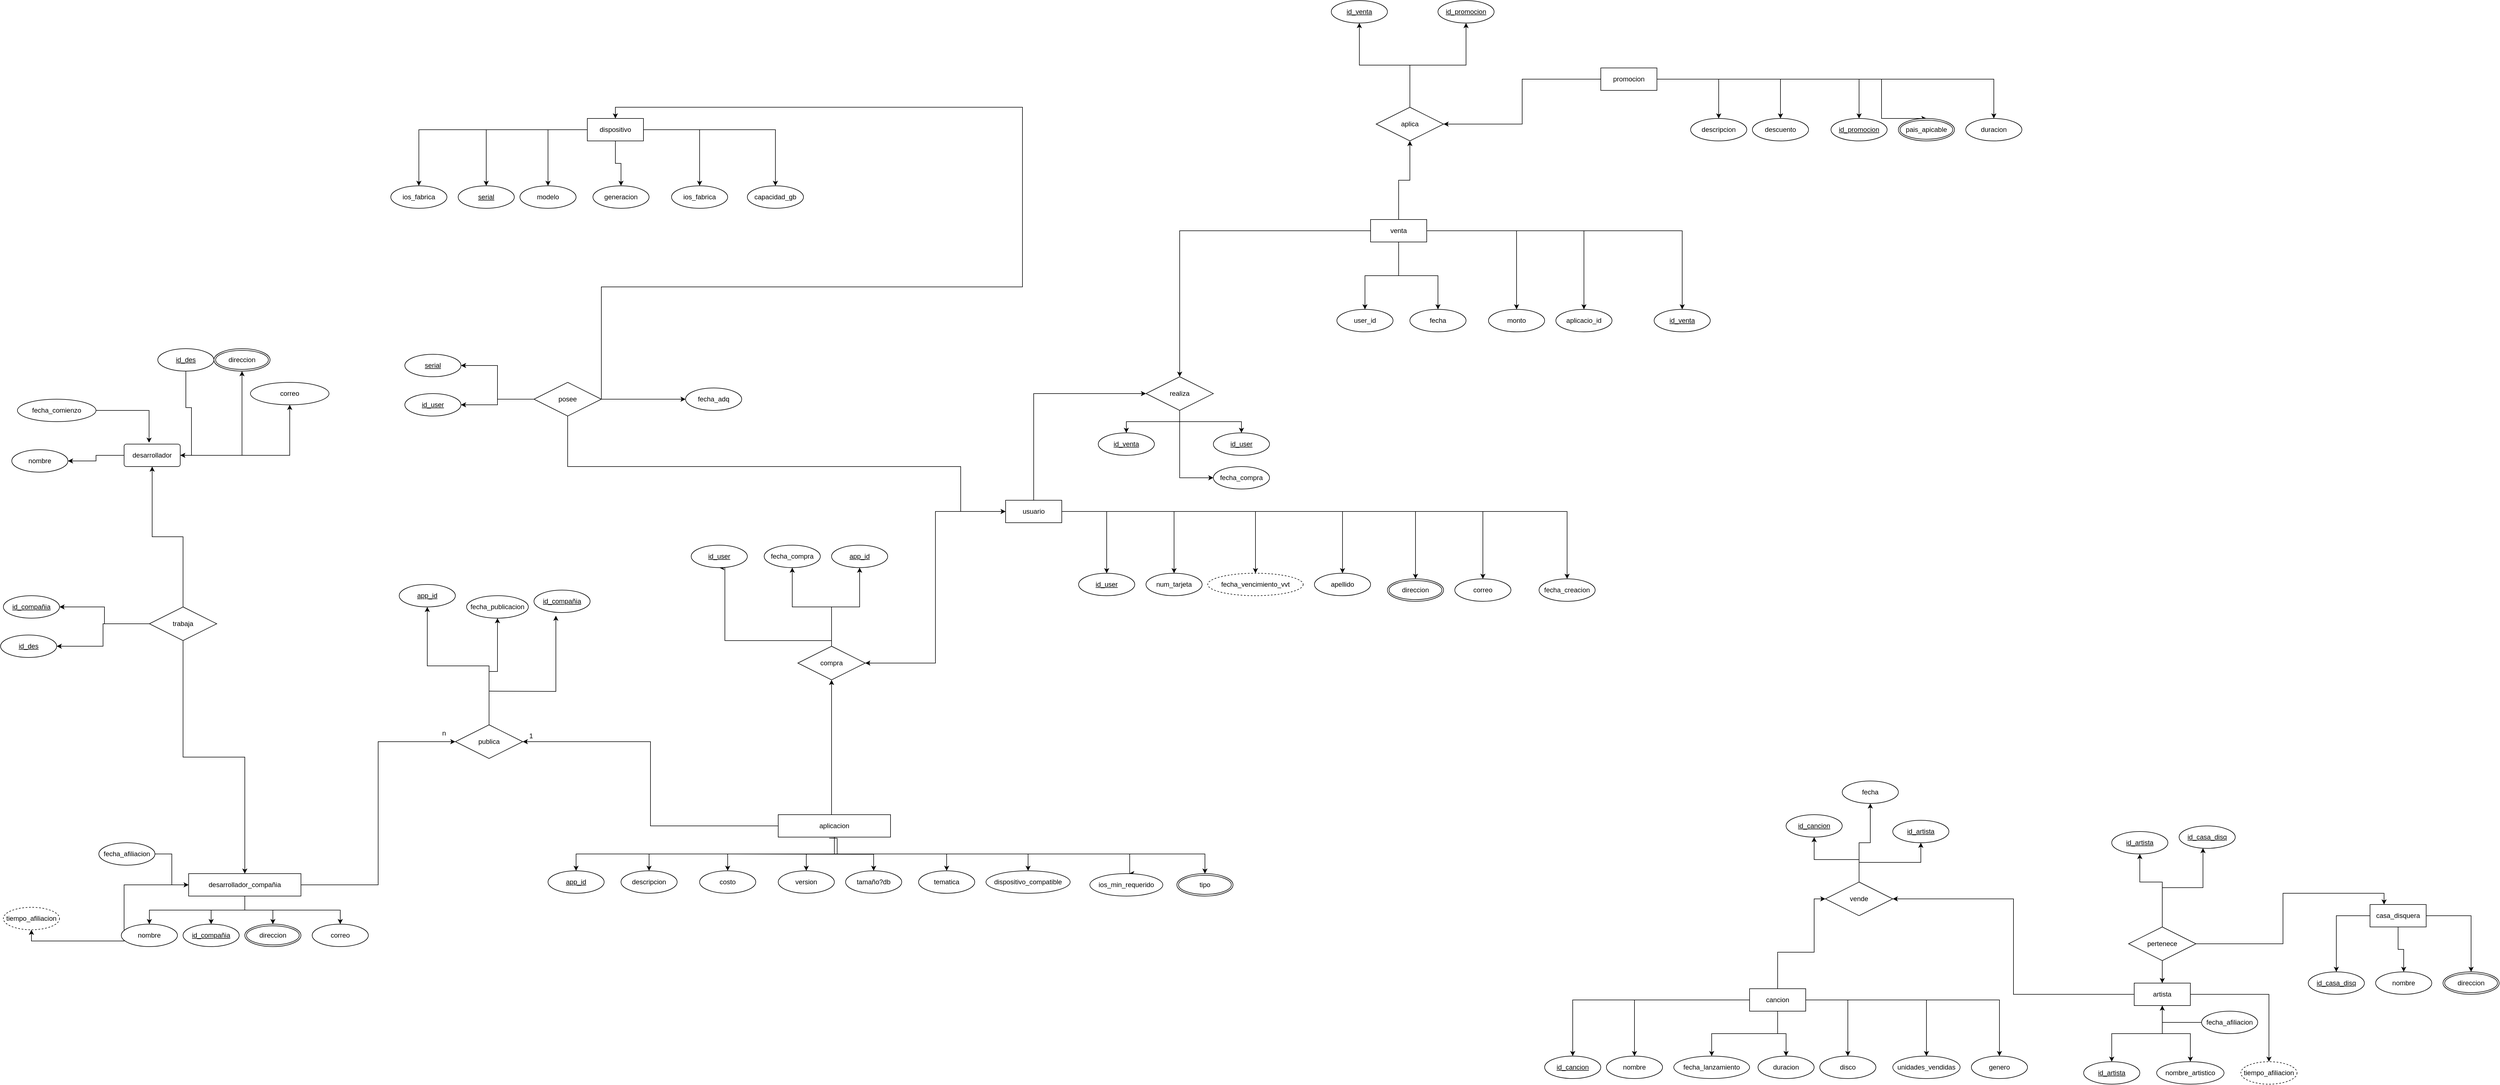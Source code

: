 <mxfile version="22.0.4" type="github">
  <diagram id="R2lEEEUBdFMjLlhIrx00" name="Page-1">
    <mxGraphModel dx="5797" dy="3357" grid="1" gridSize="10" guides="1" tooltips="1" connect="1" arrows="1" fold="1" page="1" pageScale="1" pageWidth="850" pageHeight="1100" math="0" shadow="0" extFonts="Permanent Marker^https://fonts.googleapis.com/css?family=Permanent+Marker">
      <root>
        <mxCell id="0" />
        <mxCell id="1" parent="0" />
        <mxCell id="SSo1Bui5Lx6O3HchYfqY-8" style="edgeStyle=orthogonalEdgeStyle;rounded=0;orthogonalLoop=1;jettySize=auto;html=1;exitX=0.5;exitY=1;exitDx=0;exitDy=0;labelBackgroundColor=none;fontColor=default;" parent="1" source="SSo1Bui5Lx6O3HchYfqY-2" target="SSo1Bui5Lx6O3HchYfqY-3" edge="1">
          <mxGeometry relative="1" as="geometry" />
        </mxCell>
        <mxCell id="SSo1Bui5Lx6O3HchYfqY-15" style="edgeStyle=orthogonalEdgeStyle;rounded=0;orthogonalLoop=1;jettySize=auto;html=1;exitX=0.5;exitY=1;exitDx=0;exitDy=0;entryX=0.5;entryY=0;entryDx=0;entryDy=0;labelBackgroundColor=none;fontColor=default;" parent="1" source="SSo1Bui5Lx6O3HchYfqY-2" target="SSo1Bui5Lx6O3HchYfqY-14" edge="1">
          <mxGeometry relative="1" as="geometry" />
        </mxCell>
        <mxCell id="SSo1Bui5Lx6O3HchYfqY-17" style="edgeStyle=orthogonalEdgeStyle;rounded=0;orthogonalLoop=1;jettySize=auto;html=1;exitX=0.5;exitY=1;exitDx=0;exitDy=0;entryX=0.5;entryY=0;entryDx=0;entryDy=0;labelBackgroundColor=none;fontColor=default;" parent="1" source="SSo1Bui5Lx6O3HchYfqY-2" target="SSo1Bui5Lx6O3HchYfqY-11" edge="1">
          <mxGeometry relative="1" as="geometry" />
        </mxCell>
        <mxCell id="SSo1Bui5Lx6O3HchYfqY-18" style="edgeStyle=orthogonalEdgeStyle;rounded=0;orthogonalLoop=1;jettySize=auto;html=1;exitX=0.5;exitY=1;exitDx=0;exitDy=0;entryX=0.5;entryY=0;entryDx=0;entryDy=0;labelBackgroundColor=none;fontColor=default;" parent="1" source="SSo1Bui5Lx6O3HchYfqY-2" target="SSo1Bui5Lx6O3HchYfqY-16" edge="1">
          <mxGeometry relative="1" as="geometry" />
        </mxCell>
        <mxCell id="SSo1Bui5Lx6O3HchYfqY-138" style="edgeStyle=orthogonalEdgeStyle;rounded=0;orthogonalLoop=1;jettySize=auto;html=1;entryX=0.5;entryY=1;entryDx=0;entryDy=0;labelBackgroundColor=none;fontColor=default;" parent="1" source="SSo1Bui5Lx6O3HchYfqY-2" target="SSo1Bui5Lx6O3HchYfqY-134" edge="1">
          <mxGeometry relative="1" as="geometry" />
        </mxCell>
        <mxCell id="jsPNZrVTcMgxIfO3t_Fd-47" style="edgeStyle=orthogonalEdgeStyle;rounded=0;orthogonalLoop=1;jettySize=auto;html=1;entryX=0;entryY=0.5;entryDx=0;entryDy=0;" edge="1" parent="1" source="SSo1Bui5Lx6O3HchYfqY-2" target="SSo1Bui5Lx6O3HchYfqY-145">
          <mxGeometry relative="1" as="geometry" />
        </mxCell>
        <mxCell id="SSo1Bui5Lx6O3HchYfqY-2" value="desarrollador_compañia" style="whiteSpace=wrap;html=1;align=center;labelBackgroundColor=none;" parent="1" vertex="1">
          <mxGeometry x="-1335" y="725" width="200" height="40" as="geometry" />
        </mxCell>
        <mxCell id="SSo1Bui5Lx6O3HchYfqY-3" value="nombre " style="ellipse;whiteSpace=wrap;html=1;align=center;labelBackgroundColor=none;" parent="1" vertex="1">
          <mxGeometry x="-1455" y="815" width="100" height="40" as="geometry" />
        </mxCell>
        <mxCell id="SSo1Bui5Lx6O3HchYfqY-11" value="id_compañia" style="ellipse;whiteSpace=wrap;html=1;align=center;fontStyle=4;labelBackgroundColor=none;" parent="1" vertex="1">
          <mxGeometry x="-1345" y="815" width="100" height="40" as="geometry" />
        </mxCell>
        <mxCell id="SSo1Bui5Lx6O3HchYfqY-14" value="direccion" style="ellipse;shape=doubleEllipse;margin=3;whiteSpace=wrap;html=1;align=center;labelBackgroundColor=none;" parent="1" vertex="1">
          <mxGeometry x="-1235" y="815" width="100" height="40" as="geometry" />
        </mxCell>
        <mxCell id="SSo1Bui5Lx6O3HchYfqY-16" value="correo" style="ellipse;whiteSpace=wrap;html=1;align=center;labelBackgroundColor=none;" parent="1" vertex="1">
          <mxGeometry x="-1115" y="815" width="100" height="40" as="geometry" />
        </mxCell>
        <mxCell id="SSo1Bui5Lx6O3HchYfqY-23" style="edgeStyle=orthogonalEdgeStyle;rounded=0;orthogonalLoop=1;jettySize=auto;html=1;exitX=0.5;exitY=1;exitDx=0;exitDy=0;entryX=0.5;entryY=0;entryDx=0;entryDy=0;labelBackgroundColor=none;fontColor=default;" parent="1" source="SSo1Bui5Lx6O3HchYfqY-19" target="SSo1Bui5Lx6O3HchYfqY-22" edge="1">
          <mxGeometry relative="1" as="geometry" />
        </mxCell>
        <mxCell id="SSo1Bui5Lx6O3HchYfqY-26" style="edgeStyle=orthogonalEdgeStyle;rounded=0;orthogonalLoop=1;jettySize=auto;html=1;exitX=0.5;exitY=1;exitDx=0;exitDy=0;entryX=0.5;entryY=0;entryDx=0;entryDy=0;labelBackgroundColor=none;fontColor=default;" parent="1" source="SSo1Bui5Lx6O3HchYfqY-19" target="SSo1Bui5Lx6O3HchYfqY-24" edge="1">
          <mxGeometry relative="1" as="geometry" />
        </mxCell>
        <mxCell id="SSo1Bui5Lx6O3HchYfqY-28" style="edgeStyle=orthogonalEdgeStyle;rounded=0;orthogonalLoop=1;jettySize=auto;html=1;exitX=0.5;exitY=1;exitDx=0;exitDy=0;entryX=0.5;entryY=0;entryDx=0;entryDy=0;labelBackgroundColor=none;fontColor=default;" parent="1" source="SSo1Bui5Lx6O3HchYfqY-19" target="SSo1Bui5Lx6O3HchYfqY-20" edge="1">
          <mxGeometry relative="1" as="geometry" />
        </mxCell>
        <mxCell id="SSo1Bui5Lx6O3HchYfqY-29" style="edgeStyle=orthogonalEdgeStyle;rounded=0;orthogonalLoop=1;jettySize=auto;html=1;exitX=0.5;exitY=1;exitDx=0;exitDy=0;entryX=0.5;entryY=0;entryDx=0;entryDy=0;labelBackgroundColor=none;fontColor=default;" parent="1" source="SSo1Bui5Lx6O3HchYfqY-19" target="SSo1Bui5Lx6O3HchYfqY-27" edge="1">
          <mxGeometry relative="1" as="geometry" />
        </mxCell>
        <mxCell id="SSo1Bui5Lx6O3HchYfqY-31" style="edgeStyle=orthogonalEdgeStyle;rounded=0;orthogonalLoop=1;jettySize=auto;html=1;entryX=0.5;entryY=0;entryDx=0;entryDy=0;labelBackgroundColor=none;fontColor=default;" parent="1" target="SSo1Bui5Lx6O3HchYfqY-30" edge="1">
          <mxGeometry relative="1" as="geometry">
            <mxPoint x="-375" y="690" as="sourcePoint" />
          </mxGeometry>
        </mxCell>
        <mxCell id="SSo1Bui5Lx6O3HchYfqY-33" style="edgeStyle=orthogonalEdgeStyle;rounded=0;orthogonalLoop=1;jettySize=auto;html=1;exitX=0.5;exitY=1;exitDx=0;exitDy=0;entryX=0.5;entryY=0;entryDx=0;entryDy=0;labelBackgroundColor=none;fontColor=default;" parent="1" source="SSo1Bui5Lx6O3HchYfqY-19" target="SSo1Bui5Lx6O3HchYfqY-32" edge="1">
          <mxGeometry relative="1" as="geometry" />
        </mxCell>
        <mxCell id="jsPNZrVTcMgxIfO3t_Fd-42" style="edgeStyle=orthogonalEdgeStyle;rounded=0;orthogonalLoop=1;jettySize=auto;html=1;entryX=0.5;entryY=1;entryDx=0;entryDy=0;" edge="1" parent="1" source="SSo1Bui5Lx6O3HchYfqY-19" target="SSo1Bui5Lx6O3HchYfqY-162">
          <mxGeometry relative="1" as="geometry">
            <Array as="points">
              <mxPoint x="-190" y="540" />
              <mxPoint x="-190" y="540" />
            </Array>
          </mxGeometry>
        </mxCell>
        <mxCell id="jsPNZrVTcMgxIfO3t_Fd-46" style="edgeStyle=orthogonalEdgeStyle;rounded=0;orthogonalLoop=1;jettySize=auto;html=1;entryX=1;entryY=0.5;entryDx=0;entryDy=0;" edge="1" parent="1" source="SSo1Bui5Lx6O3HchYfqY-19" target="SSo1Bui5Lx6O3HchYfqY-145">
          <mxGeometry relative="1" as="geometry" />
        </mxCell>
        <mxCell id="jsPNZrVTcMgxIfO3t_Fd-50" style="edgeStyle=orthogonalEdgeStyle;rounded=0;orthogonalLoop=1;jettySize=auto;html=1;" edge="1" parent="1" source="SSo1Bui5Lx6O3HchYfqY-19" target="SSo1Bui5Lx6O3HchYfqY-34">
          <mxGeometry relative="1" as="geometry">
            <Array as="points">
              <mxPoint x="-185" y="690" />
              <mxPoint x="160" y="690" />
            </Array>
          </mxGeometry>
        </mxCell>
        <mxCell id="jsPNZrVTcMgxIfO3t_Fd-51" style="edgeStyle=orthogonalEdgeStyle;rounded=0;orthogonalLoop=1;jettySize=auto;html=1;exitX=0.454;exitY=1.05;exitDx=0;exitDy=0;exitPerimeter=0;" edge="1" parent="1" source="SSo1Bui5Lx6O3HchYfqY-19">
          <mxGeometry relative="1" as="geometry">
            <mxPoint x="-180" y="680" as="sourcePoint" />
            <mxPoint x="340" y="725" as="targetPoint" />
            <Array as="points">
              <mxPoint x="-180" y="662" />
              <mxPoint x="-180" y="690" />
              <mxPoint x="341" y="690" />
              <mxPoint x="341" y="725" />
            </Array>
          </mxGeometry>
        </mxCell>
        <mxCell id="jsPNZrVTcMgxIfO3t_Fd-52" style="edgeStyle=orthogonalEdgeStyle;rounded=0;orthogonalLoop=1;jettySize=auto;html=1;entryX=0.5;entryY=0;entryDx=0;entryDy=0;" edge="1" parent="1" source="SSo1Bui5Lx6O3HchYfqY-19" target="jsPNZrVTcMgxIfO3t_Fd-39">
          <mxGeometry relative="1" as="geometry">
            <Array as="points">
              <mxPoint x="-185" y="690" />
              <mxPoint x="475" y="690" />
            </Array>
          </mxGeometry>
        </mxCell>
        <mxCell id="SSo1Bui5Lx6O3HchYfqY-19" value="aplicacion" style="whiteSpace=wrap;html=1;align=center;labelBackgroundColor=none;" parent="1" vertex="1">
          <mxGeometry x="-285" y="620" width="200" height="40" as="geometry" />
        </mxCell>
        <mxCell id="SSo1Bui5Lx6O3HchYfqY-20" value="app_id" style="ellipse;whiteSpace=wrap;html=1;align=center;fontStyle=4;labelBackgroundColor=none;" parent="1" vertex="1">
          <mxGeometry x="-695" y="720" width="100" height="40" as="geometry" />
        </mxCell>
        <mxCell id="SSo1Bui5Lx6O3HchYfqY-22" value="descripcion&lt;br&gt;" style="ellipse;whiteSpace=wrap;html=1;align=center;labelBackgroundColor=none;" parent="1" vertex="1">
          <mxGeometry x="-565" y="720" width="100" height="40" as="geometry" />
        </mxCell>
        <mxCell id="SSo1Bui5Lx6O3HchYfqY-24" value="costo" style="ellipse;whiteSpace=wrap;html=1;align=center;labelBackgroundColor=none;" parent="1" vertex="1">
          <mxGeometry x="-425" y="720" width="100" height="40" as="geometry" />
        </mxCell>
        <mxCell id="SSo1Bui5Lx6O3HchYfqY-27" value="version&lt;br&gt;" style="ellipse;whiteSpace=wrap;html=1;align=center;labelBackgroundColor=none;" parent="1" vertex="1">
          <mxGeometry x="-285" y="720" width="100" height="40" as="geometry" />
        </mxCell>
        <mxCell id="SSo1Bui5Lx6O3HchYfqY-30" value="tamaño?db" style="ellipse;whiteSpace=wrap;html=1;align=center;labelBackgroundColor=none;" parent="1" vertex="1">
          <mxGeometry x="-165" y="720" width="100" height="40" as="geometry" />
        </mxCell>
        <mxCell id="SSo1Bui5Lx6O3HchYfqY-32" value="tematica" style="ellipse;whiteSpace=wrap;html=1;align=center;labelBackgroundColor=none;" parent="1" vertex="1">
          <mxGeometry x="-35" y="720" width="100" height="40" as="geometry" />
        </mxCell>
        <mxCell id="SSo1Bui5Lx6O3HchYfqY-34" value="dispositivo_compatible" style="ellipse;whiteSpace=wrap;html=1;align=center;labelBackgroundColor=none;" parent="1" vertex="1">
          <mxGeometry x="85" y="720" width="150" height="40" as="geometry" />
        </mxCell>
        <mxCell id="SSo1Bui5Lx6O3HchYfqY-39" style="edgeStyle=orthogonalEdgeStyle;rounded=0;orthogonalLoop=1;jettySize=auto;html=1;entryX=0.5;entryY=0;entryDx=0;entryDy=0;labelBackgroundColor=none;fontColor=default;" parent="1" source="SSo1Bui5Lx6O3HchYfqY-37" target="SSo1Bui5Lx6O3HchYfqY-38" edge="1">
          <mxGeometry relative="1" as="geometry" />
        </mxCell>
        <mxCell id="SSo1Bui5Lx6O3HchYfqY-43" style="edgeStyle=orthogonalEdgeStyle;rounded=0;orthogonalLoop=1;jettySize=auto;html=1;entryX=0.5;entryY=0;entryDx=0;entryDy=0;labelBackgroundColor=none;fontColor=default;" parent="1" source="SSo1Bui5Lx6O3HchYfqY-37" target="SSo1Bui5Lx6O3HchYfqY-42" edge="1">
          <mxGeometry relative="1" as="geometry" />
        </mxCell>
        <mxCell id="SSo1Bui5Lx6O3HchYfqY-46" style="edgeStyle=orthogonalEdgeStyle;rounded=0;orthogonalLoop=1;jettySize=auto;html=1;labelBackgroundColor=none;fontColor=default;" parent="1" source="SSo1Bui5Lx6O3HchYfqY-37" target="SSo1Bui5Lx6O3HchYfqY-45" edge="1">
          <mxGeometry relative="1" as="geometry" />
        </mxCell>
        <mxCell id="SSo1Bui5Lx6O3HchYfqY-48" style="edgeStyle=orthogonalEdgeStyle;rounded=0;orthogonalLoop=1;jettySize=auto;html=1;entryX=0.5;entryY=0;entryDx=0;entryDy=0;labelBackgroundColor=none;fontColor=default;" parent="1" source="SSo1Bui5Lx6O3HchYfqY-37" target="SSo1Bui5Lx6O3HchYfqY-47" edge="1">
          <mxGeometry relative="1" as="geometry" />
        </mxCell>
        <mxCell id="SSo1Bui5Lx6O3HchYfqY-51" style="edgeStyle=orthogonalEdgeStyle;rounded=0;orthogonalLoop=1;jettySize=auto;html=1;labelBackgroundColor=none;fontColor=default;" parent="1" source="SSo1Bui5Lx6O3HchYfqY-37" target="SSo1Bui5Lx6O3HchYfqY-50" edge="1">
          <mxGeometry relative="1" as="geometry" />
        </mxCell>
        <mxCell id="SSo1Bui5Lx6O3HchYfqY-57" style="edgeStyle=orthogonalEdgeStyle;rounded=0;orthogonalLoop=1;jettySize=auto;html=1;labelBackgroundColor=none;fontColor=default;" parent="1" source="SSo1Bui5Lx6O3HchYfqY-37" target="SSo1Bui5Lx6O3HchYfqY-54" edge="1">
          <mxGeometry relative="1" as="geometry" />
        </mxCell>
        <mxCell id="jsPNZrVTcMgxIfO3t_Fd-41" style="edgeStyle=orthogonalEdgeStyle;rounded=0;orthogonalLoop=1;jettySize=auto;html=1;entryX=1;entryY=0.5;entryDx=0;entryDy=0;" edge="1" parent="1" source="SSo1Bui5Lx6O3HchYfqY-37" target="SSo1Bui5Lx6O3HchYfqY-162">
          <mxGeometry relative="1" as="geometry" />
        </mxCell>
        <mxCell id="jsPNZrVTcMgxIfO3t_Fd-54" style="edgeStyle=orthogonalEdgeStyle;rounded=0;orthogonalLoop=1;jettySize=auto;html=1;entryX=0.5;entryY=0;entryDx=0;entryDy=0;" edge="1" parent="1" source="SSo1Bui5Lx6O3HchYfqY-37" target="SSo1Bui5Lx6O3HchYfqY-52">
          <mxGeometry relative="1" as="geometry" />
        </mxCell>
        <mxCell id="jsPNZrVTcMgxIfO3t_Fd-55" style="edgeStyle=orthogonalEdgeStyle;rounded=0;orthogonalLoop=1;jettySize=auto;html=1;entryX=0;entryY=0.5;entryDx=0;entryDy=0;" edge="1" parent="1" source="SSo1Bui5Lx6O3HchYfqY-37" target="SSo1Bui5Lx6O3HchYfqY-180">
          <mxGeometry relative="1" as="geometry">
            <Array as="points">
              <mxPoint x="170" y="-130" />
            </Array>
          </mxGeometry>
        </mxCell>
        <mxCell id="SSo1Bui5Lx6O3HchYfqY-37" value="usuario" style="whiteSpace=wrap;html=1;align=center;labelBackgroundColor=none;" parent="1" vertex="1">
          <mxGeometry x="120" y="60" width="100" height="40" as="geometry" />
        </mxCell>
        <mxCell id="SSo1Bui5Lx6O3HchYfqY-38" value="id_user" style="ellipse;whiteSpace=wrap;html=1;align=center;fontStyle=4;labelBackgroundColor=none;" parent="1" vertex="1">
          <mxGeometry x="250" y="190" width="100" height="40" as="geometry" />
        </mxCell>
        <mxCell id="SSo1Bui5Lx6O3HchYfqY-42" value="apellido" style="ellipse;whiteSpace=wrap;html=1;align=center;labelBackgroundColor=none;" parent="1" vertex="1">
          <mxGeometry x="670" y="190" width="100" height="40" as="geometry" />
        </mxCell>
        <mxCell id="SSo1Bui5Lx6O3HchYfqY-45" value="direccion" style="ellipse;shape=doubleEllipse;margin=3;whiteSpace=wrap;html=1;align=center;labelBackgroundColor=none;" parent="1" vertex="1">
          <mxGeometry x="800" y="200" width="100" height="40" as="geometry" />
        </mxCell>
        <mxCell id="SSo1Bui5Lx6O3HchYfqY-47" value="correo" style="ellipse;whiteSpace=wrap;html=1;align=center;labelBackgroundColor=none;" parent="1" vertex="1">
          <mxGeometry x="920" y="200" width="100" height="40" as="geometry" />
        </mxCell>
        <mxCell id="SSo1Bui5Lx6O3HchYfqY-50" value="num_tarjeta" style="ellipse;whiteSpace=wrap;html=1;align=center;labelBackgroundColor=none;" parent="1" vertex="1">
          <mxGeometry x="370" y="190" width="100" height="40" as="geometry" />
        </mxCell>
        <mxCell id="SSo1Bui5Lx6O3HchYfqY-52" value="fecha_creacion" style="ellipse;whiteSpace=wrap;html=1;align=center;labelBackgroundColor=none;" parent="1" vertex="1">
          <mxGeometry x="1070" y="200" width="100" height="40" as="geometry" />
        </mxCell>
        <mxCell id="SSo1Bui5Lx6O3HchYfqY-54" value="fecha_vencimiento_vvt" style="ellipse;whiteSpace=wrap;html=1;align=center;dashed=1;labelBackgroundColor=none;" parent="1" vertex="1">
          <mxGeometry x="480" y="190" width="170" height="40" as="geometry" />
        </mxCell>
        <mxCell id="SSo1Bui5Lx6O3HchYfqY-60" style="edgeStyle=orthogonalEdgeStyle;rounded=0;orthogonalLoop=1;jettySize=auto;html=1;entryX=0.5;entryY=0;entryDx=0;entryDy=0;labelBackgroundColor=none;fontColor=default;" parent="1" source="SSo1Bui5Lx6O3HchYfqY-58" target="SSo1Bui5Lx6O3HchYfqY-59" edge="1">
          <mxGeometry relative="1" as="geometry" />
        </mxCell>
        <mxCell id="SSo1Bui5Lx6O3HchYfqY-62" style="edgeStyle=orthogonalEdgeStyle;rounded=0;orthogonalLoop=1;jettySize=auto;html=1;entryX=0.5;entryY=0;entryDx=0;entryDy=0;labelBackgroundColor=none;fontColor=default;" parent="1" source="SSo1Bui5Lx6O3HchYfqY-58" target="SSo1Bui5Lx6O3HchYfqY-61" edge="1">
          <mxGeometry relative="1" as="geometry" />
        </mxCell>
        <mxCell id="SSo1Bui5Lx6O3HchYfqY-64" style="edgeStyle=orthogonalEdgeStyle;rounded=0;orthogonalLoop=1;jettySize=auto;html=1;entryX=0.5;entryY=0;entryDx=0;entryDy=0;labelBackgroundColor=none;fontColor=default;" parent="1" source="SSo1Bui5Lx6O3HchYfqY-58" target="SSo1Bui5Lx6O3HchYfqY-63" edge="1">
          <mxGeometry relative="1" as="geometry" />
        </mxCell>
        <mxCell id="SSo1Bui5Lx6O3HchYfqY-66" style="edgeStyle=orthogonalEdgeStyle;rounded=0;orthogonalLoop=1;jettySize=auto;html=1;labelBackgroundColor=none;fontColor=default;" parent="1" source="SSo1Bui5Lx6O3HchYfqY-58" target="SSo1Bui5Lx6O3HchYfqY-65" edge="1">
          <mxGeometry relative="1" as="geometry" />
        </mxCell>
        <mxCell id="SSo1Bui5Lx6O3HchYfqY-69" style="edgeStyle=orthogonalEdgeStyle;rounded=0;orthogonalLoop=1;jettySize=auto;html=1;labelBackgroundColor=none;fontColor=default;" parent="1" source="SSo1Bui5Lx6O3HchYfqY-58" target="SSo1Bui5Lx6O3HchYfqY-68" edge="1">
          <mxGeometry relative="1" as="geometry" />
        </mxCell>
        <mxCell id="SSo1Bui5Lx6O3HchYfqY-143" style="edgeStyle=orthogonalEdgeStyle;rounded=0;orthogonalLoop=1;jettySize=auto;html=1;entryX=0.5;entryY=0;entryDx=0;entryDy=0;labelBackgroundColor=none;fontColor=default;" parent="1" source="SSo1Bui5Lx6O3HchYfqY-58" target="SSo1Bui5Lx6O3HchYfqY-141" edge="1">
          <mxGeometry relative="1" as="geometry" />
        </mxCell>
        <mxCell id="SSo1Bui5Lx6O3HchYfqY-58" value="dispositivo" style="whiteSpace=wrap;html=1;align=center;labelBackgroundColor=none;" parent="1" vertex="1">
          <mxGeometry x="-625" y="-620" width="100" height="40" as="geometry" />
        </mxCell>
        <mxCell id="SSo1Bui5Lx6O3HchYfqY-59" value="serial" style="ellipse;whiteSpace=wrap;html=1;align=center;fontStyle=4;labelBackgroundColor=none;" parent="1" vertex="1">
          <mxGeometry x="-855" y="-500" width="100" height="40" as="geometry" />
        </mxCell>
        <mxCell id="SSo1Bui5Lx6O3HchYfqY-61" value="modelo" style="ellipse;whiteSpace=wrap;html=1;align=center;labelBackgroundColor=none;" parent="1" vertex="1">
          <mxGeometry x="-745" y="-500" width="100" height="40" as="geometry" />
        </mxCell>
        <mxCell id="SSo1Bui5Lx6O3HchYfqY-63" value="generacion" style="ellipse;whiteSpace=wrap;html=1;align=center;labelBackgroundColor=none;" parent="1" vertex="1">
          <mxGeometry x="-615" y="-500" width="100" height="40" as="geometry" />
        </mxCell>
        <mxCell id="SSo1Bui5Lx6O3HchYfqY-65" value="ios_fabrica" style="ellipse;whiteSpace=wrap;html=1;align=center;labelBackgroundColor=none;" parent="1" vertex="1">
          <mxGeometry x="-475" y="-500" width="100" height="40" as="geometry" />
        </mxCell>
        <mxCell id="SSo1Bui5Lx6O3HchYfqY-68" value="capacidad_gb" style="ellipse;whiteSpace=wrap;html=1;align=center;labelBackgroundColor=none;" parent="1" vertex="1">
          <mxGeometry x="-340" y="-500" width="100" height="40" as="geometry" />
        </mxCell>
        <mxCell id="SSo1Bui5Lx6O3HchYfqY-72" style="edgeStyle=orthogonalEdgeStyle;rounded=0;orthogonalLoop=1;jettySize=auto;html=1;labelBackgroundColor=none;fontColor=default;" parent="1" source="SSo1Bui5Lx6O3HchYfqY-70" target="SSo1Bui5Lx6O3HchYfqY-71" edge="1">
          <mxGeometry relative="1" as="geometry" />
        </mxCell>
        <mxCell id="SSo1Bui5Lx6O3HchYfqY-75" style="edgeStyle=orthogonalEdgeStyle;rounded=0;orthogonalLoop=1;jettySize=auto;html=1;entryX=0.5;entryY=0;entryDx=0;entryDy=0;labelBackgroundColor=none;fontColor=default;" parent="1" source="SSo1Bui5Lx6O3HchYfqY-70" target="SSo1Bui5Lx6O3HchYfqY-73" edge="1">
          <mxGeometry relative="1" as="geometry" />
        </mxCell>
        <mxCell id="SSo1Bui5Lx6O3HchYfqY-77" style="edgeStyle=orthogonalEdgeStyle;rounded=0;orthogonalLoop=1;jettySize=auto;html=1;entryX=0.5;entryY=0;entryDx=0;entryDy=0;labelBackgroundColor=none;fontColor=default;" parent="1" source="SSo1Bui5Lx6O3HchYfqY-70" target="SSo1Bui5Lx6O3HchYfqY-76" edge="1">
          <mxGeometry relative="1" as="geometry" />
        </mxCell>
        <mxCell id="SSo1Bui5Lx6O3HchYfqY-80" style="edgeStyle=orthogonalEdgeStyle;rounded=0;orthogonalLoop=1;jettySize=auto;html=1;labelBackgroundColor=none;fontColor=default;" parent="1" source="SSo1Bui5Lx6O3HchYfqY-70" target="SSo1Bui5Lx6O3HchYfqY-79" edge="1">
          <mxGeometry relative="1" as="geometry" />
        </mxCell>
        <mxCell id="SSo1Bui5Lx6O3HchYfqY-83" style="edgeStyle=orthogonalEdgeStyle;rounded=0;orthogonalLoop=1;jettySize=auto;html=1;labelBackgroundColor=none;fontColor=default;" parent="1" source="SSo1Bui5Lx6O3HchYfqY-70" target="SSo1Bui5Lx6O3HchYfqY-82" edge="1">
          <mxGeometry relative="1" as="geometry" />
        </mxCell>
        <mxCell id="jsPNZrVTcMgxIfO3t_Fd-70" style="edgeStyle=orthogonalEdgeStyle;rounded=0;orthogonalLoop=1;jettySize=auto;html=1;entryX=0.5;entryY=1;entryDx=0;entryDy=0;" edge="1" parent="1" source="SSo1Bui5Lx6O3HchYfqY-70" target="SSo1Bui5Lx6O3HchYfqY-188">
          <mxGeometry relative="1" as="geometry" />
        </mxCell>
        <mxCell id="jsPNZrVTcMgxIfO3t_Fd-72" style="edgeStyle=orthogonalEdgeStyle;rounded=0;orthogonalLoop=1;jettySize=auto;html=1;entryX=0.5;entryY=0;entryDx=0;entryDy=0;" edge="1" parent="1" source="SSo1Bui5Lx6O3HchYfqY-70" target="SSo1Bui5Lx6O3HchYfqY-180">
          <mxGeometry relative="1" as="geometry" />
        </mxCell>
        <mxCell id="SSo1Bui5Lx6O3HchYfqY-70" value="venta" style="whiteSpace=wrap;html=1;align=center;labelBackgroundColor=none;" parent="1" vertex="1">
          <mxGeometry x="770" y="-440" width="100" height="40" as="geometry" />
        </mxCell>
        <mxCell id="SSo1Bui5Lx6O3HchYfqY-71" value="id_venta" style="ellipse;whiteSpace=wrap;html=1;align=center;fontStyle=4;labelBackgroundColor=none;" parent="1" vertex="1">
          <mxGeometry x="1275" y="-280" width="100" height="40" as="geometry" />
        </mxCell>
        <mxCell id="SSo1Bui5Lx6O3HchYfqY-73" value="user_id" style="ellipse;whiteSpace=wrap;html=1;align=center;labelBackgroundColor=none;" parent="1" vertex="1">
          <mxGeometry x="710" y="-280" width="100" height="40" as="geometry" />
        </mxCell>
        <mxCell id="SSo1Bui5Lx6O3HchYfqY-76" value="fecha" style="ellipse;whiteSpace=wrap;html=1;align=center;labelBackgroundColor=none;" parent="1" vertex="1">
          <mxGeometry x="840" y="-280" width="100" height="40" as="geometry" />
        </mxCell>
        <mxCell id="SSo1Bui5Lx6O3HchYfqY-79" value="monto" style="ellipse;whiteSpace=wrap;html=1;align=center;labelBackgroundColor=none;" parent="1" vertex="1">
          <mxGeometry x="980" y="-280" width="100" height="40" as="geometry" />
        </mxCell>
        <mxCell id="SSo1Bui5Lx6O3HchYfqY-82" value="aplicacio_id" style="ellipse;whiteSpace=wrap;html=1;align=center;labelBackgroundColor=none;" parent="1" vertex="1">
          <mxGeometry x="1100" y="-280" width="100" height="40" as="geometry" />
        </mxCell>
        <mxCell id="SSo1Bui5Lx6O3HchYfqY-87" style="edgeStyle=orthogonalEdgeStyle;rounded=0;orthogonalLoop=1;jettySize=auto;html=1;labelBackgroundColor=none;fontColor=default;" parent="1" source="SSo1Bui5Lx6O3HchYfqY-84" target="SSo1Bui5Lx6O3HchYfqY-86" edge="1">
          <mxGeometry relative="1" as="geometry" />
        </mxCell>
        <mxCell id="SSo1Bui5Lx6O3HchYfqY-90" style="edgeStyle=orthogonalEdgeStyle;rounded=0;orthogonalLoop=1;jettySize=auto;html=1;labelBackgroundColor=none;fontColor=default;" parent="1" source="SSo1Bui5Lx6O3HchYfqY-84" target="SSo1Bui5Lx6O3HchYfqY-89" edge="1">
          <mxGeometry relative="1" as="geometry" />
        </mxCell>
        <mxCell id="SSo1Bui5Lx6O3HchYfqY-92" style="edgeStyle=orthogonalEdgeStyle;rounded=0;orthogonalLoop=1;jettySize=auto;html=1;labelBackgroundColor=none;fontColor=default;entryX=0.5;entryY=0;entryDx=0;entryDy=0;" parent="1" source="SSo1Bui5Lx6O3HchYfqY-84" target="SSo1Bui5Lx6O3HchYfqY-91" edge="1">
          <mxGeometry relative="1" as="geometry">
            <Array as="points">
              <mxPoint x="1390" y="-690" />
            </Array>
          </mxGeometry>
        </mxCell>
        <mxCell id="SSo1Bui5Lx6O3HchYfqY-94" style="edgeStyle=orthogonalEdgeStyle;rounded=0;orthogonalLoop=1;jettySize=auto;html=1;labelBackgroundColor=none;fontColor=default;" parent="1" source="SSo1Bui5Lx6O3HchYfqY-84" target="SSo1Bui5Lx6O3HchYfqY-93" edge="1">
          <mxGeometry relative="1" as="geometry" />
        </mxCell>
        <mxCell id="jsPNZrVTcMgxIfO3t_Fd-16" style="edgeStyle=orthogonalEdgeStyle;rounded=0;orthogonalLoop=1;jettySize=auto;html=1;entryX=0.5;entryY=0;entryDx=0;entryDy=0;" edge="1" parent="1" source="SSo1Bui5Lx6O3HchYfqY-84" target="jsPNZrVTcMgxIfO3t_Fd-15">
          <mxGeometry relative="1" as="geometry">
            <Array as="points">
              <mxPoint x="1680" y="-690" />
              <mxPoint x="1680" y="-620" />
            </Array>
          </mxGeometry>
        </mxCell>
        <mxCell id="jsPNZrVTcMgxIfO3t_Fd-71" style="edgeStyle=orthogonalEdgeStyle;rounded=0;orthogonalLoop=1;jettySize=auto;html=1;entryX=1;entryY=0.5;entryDx=0;entryDy=0;" edge="1" parent="1" source="SSo1Bui5Lx6O3HchYfqY-84" target="SSo1Bui5Lx6O3HchYfqY-188">
          <mxGeometry relative="1" as="geometry" />
        </mxCell>
        <mxCell id="SSo1Bui5Lx6O3HchYfqY-84" value="promocion" style="whiteSpace=wrap;html=1;align=center;labelBackgroundColor=none;" parent="1" vertex="1">
          <mxGeometry x="1180" y="-710" width="100" height="40" as="geometry" />
        </mxCell>
        <mxCell id="SSo1Bui5Lx6O3HchYfqY-86" value="id_promocion&lt;br&gt;" style="ellipse;whiteSpace=wrap;html=1;align=center;fontStyle=4;labelBackgroundColor=none;" parent="1" vertex="1">
          <mxGeometry x="1590" y="-620" width="100" height="40" as="geometry" />
        </mxCell>
        <mxCell id="SSo1Bui5Lx6O3HchYfqY-89" value="duracion" style="ellipse;whiteSpace=wrap;html=1;align=center;labelBackgroundColor=none;" parent="1" vertex="1">
          <mxGeometry x="1830" y="-620" width="100" height="40" as="geometry" />
        </mxCell>
        <mxCell id="SSo1Bui5Lx6O3HchYfqY-91" value="descripcion" style="ellipse;whiteSpace=wrap;html=1;align=center;labelBackgroundColor=none;" parent="1" vertex="1">
          <mxGeometry x="1340" y="-620" width="100" height="40" as="geometry" />
        </mxCell>
        <mxCell id="SSo1Bui5Lx6O3HchYfqY-93" value="descuento" style="ellipse;whiteSpace=wrap;html=1;align=center;labelBackgroundColor=none;" parent="1" vertex="1">
          <mxGeometry x="1450" y="-620" width="100" height="40" as="geometry" />
        </mxCell>
        <mxCell id="SSo1Bui5Lx6O3HchYfqY-97" value="id_cancion" style="ellipse;whiteSpace=wrap;html=1;align=center;fontStyle=4;labelBackgroundColor=none;" parent="1" vertex="1">
          <mxGeometry x="1080" y="1050" width="100" height="40" as="geometry" />
        </mxCell>
        <mxCell id="SSo1Bui5Lx6O3HchYfqY-99" style="edgeStyle=orthogonalEdgeStyle;rounded=0;orthogonalLoop=1;jettySize=auto;html=1;labelBackgroundColor=none;fontColor=default;" parent="1" source="SSo1Bui5Lx6O3HchYfqY-98" target="SSo1Bui5Lx6O3HchYfqY-97" edge="1">
          <mxGeometry relative="1" as="geometry" />
        </mxCell>
        <mxCell id="SSo1Bui5Lx6O3HchYfqY-102" style="edgeStyle=orthogonalEdgeStyle;rounded=0;orthogonalLoop=1;jettySize=auto;html=1;labelBackgroundColor=none;fontColor=default;" parent="1" source="SSo1Bui5Lx6O3HchYfqY-98" target="SSo1Bui5Lx6O3HchYfqY-101" edge="1">
          <mxGeometry relative="1" as="geometry" />
        </mxCell>
        <mxCell id="SSo1Bui5Lx6O3HchYfqY-104" style="edgeStyle=orthogonalEdgeStyle;rounded=0;orthogonalLoop=1;jettySize=auto;html=1;entryX=0.5;entryY=0;entryDx=0;entryDy=0;labelBackgroundColor=none;fontColor=default;" parent="1" source="SSo1Bui5Lx6O3HchYfqY-98" target="SSo1Bui5Lx6O3HchYfqY-103" edge="1">
          <mxGeometry relative="1" as="geometry" />
        </mxCell>
        <mxCell id="SSo1Bui5Lx6O3HchYfqY-106" style="edgeStyle=orthogonalEdgeStyle;rounded=0;orthogonalLoop=1;jettySize=auto;html=1;labelBackgroundColor=none;fontColor=default;" parent="1" source="SSo1Bui5Lx6O3HchYfqY-98" target="SSo1Bui5Lx6O3HchYfqY-105" edge="1">
          <mxGeometry relative="1" as="geometry" />
        </mxCell>
        <mxCell id="SSo1Bui5Lx6O3HchYfqY-108" style="edgeStyle=orthogonalEdgeStyle;rounded=0;orthogonalLoop=1;jettySize=auto;html=1;entryX=0.5;entryY=0;entryDx=0;entryDy=0;labelBackgroundColor=none;fontColor=default;" parent="1" source="SSo1Bui5Lx6O3HchYfqY-98" target="SSo1Bui5Lx6O3HchYfqY-107" edge="1">
          <mxGeometry relative="1" as="geometry" />
        </mxCell>
        <mxCell id="SSo1Bui5Lx6O3HchYfqY-110" style="edgeStyle=orthogonalEdgeStyle;rounded=0;orthogonalLoop=1;jettySize=auto;html=1;labelBackgroundColor=none;fontColor=default;" parent="1" source="SSo1Bui5Lx6O3HchYfqY-98" target="SSo1Bui5Lx6O3HchYfqY-109" edge="1">
          <mxGeometry relative="1" as="geometry" />
        </mxCell>
        <mxCell id="SSo1Bui5Lx6O3HchYfqY-112" style="edgeStyle=orthogonalEdgeStyle;rounded=0;orthogonalLoop=1;jettySize=auto;html=1;labelBackgroundColor=none;fontColor=default;" parent="1" source="SSo1Bui5Lx6O3HchYfqY-98" target="SSo1Bui5Lx6O3HchYfqY-111" edge="1">
          <mxGeometry relative="1" as="geometry" />
        </mxCell>
        <mxCell id="jsPNZrVTcMgxIfO3t_Fd-68" style="edgeStyle=orthogonalEdgeStyle;rounded=0;orthogonalLoop=1;jettySize=auto;html=1;entryX=0;entryY=0.5;entryDx=0;entryDy=0;" edge="1" parent="1" source="SSo1Bui5Lx6O3HchYfqY-98" target="SSo1Bui5Lx6O3HchYfqY-196">
          <mxGeometry relative="1" as="geometry">
            <Array as="points">
              <mxPoint x="1495" y="865" />
              <mxPoint x="1560" y="865" />
              <mxPoint x="1560" y="770" />
            </Array>
          </mxGeometry>
        </mxCell>
        <mxCell id="SSo1Bui5Lx6O3HchYfqY-98" value="cancion" style="whiteSpace=wrap;html=1;align=center;labelBackgroundColor=none;" parent="1" vertex="1">
          <mxGeometry x="1445" y="930" width="100" height="40" as="geometry" />
        </mxCell>
        <mxCell id="SSo1Bui5Lx6O3HchYfqY-101" value="nombre" style="ellipse;whiteSpace=wrap;html=1;align=center;labelBackgroundColor=none;" parent="1" vertex="1">
          <mxGeometry x="1190" y="1050" width="100" height="40" as="geometry" />
        </mxCell>
        <mxCell id="SSo1Bui5Lx6O3HchYfqY-103" value="fecha_lanzamiento" style="ellipse;whiteSpace=wrap;html=1;align=center;labelBackgroundColor=none;" parent="1" vertex="1">
          <mxGeometry x="1310" y="1050" width="135" height="40" as="geometry" />
        </mxCell>
        <mxCell id="SSo1Bui5Lx6O3HchYfqY-105" value="duracion" style="ellipse;whiteSpace=wrap;html=1;align=center;labelBackgroundColor=none;" parent="1" vertex="1">
          <mxGeometry x="1460" y="1050" width="100" height="40" as="geometry" />
        </mxCell>
        <mxCell id="SSo1Bui5Lx6O3HchYfqY-107" value="disco" style="ellipse;whiteSpace=wrap;html=1;align=center;labelBackgroundColor=none;" parent="1" vertex="1">
          <mxGeometry x="1570" y="1050" width="100" height="40" as="geometry" />
        </mxCell>
        <mxCell id="SSo1Bui5Lx6O3HchYfqY-109" value="unidades_vendidas" style="ellipse;whiteSpace=wrap;html=1;align=center;labelBackgroundColor=none;" parent="1" vertex="1">
          <mxGeometry x="1700" y="1050" width="120" height="40" as="geometry" />
        </mxCell>
        <mxCell id="SSo1Bui5Lx6O3HchYfqY-111" value="genero" style="ellipse;whiteSpace=wrap;html=1;align=center;labelBackgroundColor=none;" parent="1" vertex="1">
          <mxGeometry x="1840" y="1050" width="100" height="40" as="geometry" />
        </mxCell>
        <mxCell id="SSo1Bui5Lx6O3HchYfqY-115" style="edgeStyle=orthogonalEdgeStyle;rounded=0;orthogonalLoop=1;jettySize=auto;html=1;labelBackgroundColor=none;fontColor=default;" parent="1" source="SSo1Bui5Lx6O3HchYfqY-113" target="SSo1Bui5Lx6O3HchYfqY-114" edge="1">
          <mxGeometry relative="1" as="geometry" />
        </mxCell>
        <mxCell id="SSo1Bui5Lx6O3HchYfqY-117" style="edgeStyle=orthogonalEdgeStyle;rounded=0;orthogonalLoop=1;jettySize=auto;html=1;entryX=0.5;entryY=0;entryDx=0;entryDy=0;labelBackgroundColor=none;fontColor=default;" parent="1" source="SSo1Bui5Lx6O3HchYfqY-113" target="SSo1Bui5Lx6O3HchYfqY-116" edge="1">
          <mxGeometry relative="1" as="geometry" />
        </mxCell>
        <mxCell id="SSo1Bui5Lx6O3HchYfqY-126" style="edgeStyle=orthogonalEdgeStyle;rounded=0;orthogonalLoop=1;jettySize=auto;html=1;labelBackgroundColor=none;fontColor=default;" parent="1" source="SSo1Bui5Lx6O3HchYfqY-113" target="SSo1Bui5Lx6O3HchYfqY-122" edge="1">
          <mxGeometry relative="1" as="geometry" />
        </mxCell>
        <mxCell id="jsPNZrVTcMgxIfO3t_Fd-69" style="edgeStyle=orthogonalEdgeStyle;rounded=0;orthogonalLoop=1;jettySize=auto;html=1;entryX=1;entryY=0.5;entryDx=0;entryDy=0;" edge="1" parent="1" source="SSo1Bui5Lx6O3HchYfqY-113" target="SSo1Bui5Lx6O3HchYfqY-196">
          <mxGeometry relative="1" as="geometry" />
        </mxCell>
        <mxCell id="SSo1Bui5Lx6O3HchYfqY-113" value="artista&lt;br&gt;" style="whiteSpace=wrap;html=1;align=center;labelBackgroundColor=none;" parent="1" vertex="1">
          <mxGeometry x="2130" y="920" width="100" height="40" as="geometry" />
        </mxCell>
        <mxCell id="SSo1Bui5Lx6O3HchYfqY-114" value="id_artista" style="ellipse;whiteSpace=wrap;html=1;align=center;fontStyle=4;labelBackgroundColor=none;" parent="1" vertex="1">
          <mxGeometry x="2040" y="1060" width="100" height="40" as="geometry" />
        </mxCell>
        <mxCell id="SSo1Bui5Lx6O3HchYfqY-116" value="nombre_artistico" style="ellipse;whiteSpace=wrap;html=1;align=center;labelBackgroundColor=none;" parent="1" vertex="1">
          <mxGeometry x="2170" y="1060" width="120" height="40" as="geometry" />
        </mxCell>
        <mxCell id="SSo1Bui5Lx6O3HchYfqY-121" style="edgeStyle=orthogonalEdgeStyle;rounded=0;orthogonalLoop=1;jettySize=auto;html=1;labelBackgroundColor=none;fontColor=default;" parent="1" source="SSo1Bui5Lx6O3HchYfqY-119" target="SSo1Bui5Lx6O3HchYfqY-113" edge="1">
          <mxGeometry relative="1" as="geometry" />
        </mxCell>
        <mxCell id="SSo1Bui5Lx6O3HchYfqY-119" value="fecha_afiliacion" style="ellipse;whiteSpace=wrap;html=1;align=center;labelBackgroundColor=none;" parent="1" vertex="1">
          <mxGeometry x="2250" y="970" width="100" height="40" as="geometry" />
        </mxCell>
        <mxCell id="SSo1Bui5Lx6O3HchYfqY-122" value="tiempo_afiliacion" style="ellipse;whiteSpace=wrap;html=1;align=center;dashed=1;labelBackgroundColor=none;" parent="1" vertex="1">
          <mxGeometry x="2320" y="1060" width="100" height="40" as="geometry" />
        </mxCell>
        <mxCell id="SSo1Bui5Lx6O3HchYfqY-129" style="edgeStyle=orthogonalEdgeStyle;rounded=0;orthogonalLoop=1;jettySize=auto;html=1;entryX=0.5;entryY=0;entryDx=0;entryDy=0;labelBackgroundColor=none;fontColor=default;" parent="1" source="SSo1Bui5Lx6O3HchYfqY-127" target="SSo1Bui5Lx6O3HchYfqY-128" edge="1">
          <mxGeometry relative="1" as="geometry" />
        </mxCell>
        <mxCell id="SSo1Bui5Lx6O3HchYfqY-131" style="edgeStyle=orthogonalEdgeStyle;rounded=0;orthogonalLoop=1;jettySize=auto;html=1;labelBackgroundColor=none;fontColor=default;" parent="1" source="SSo1Bui5Lx6O3HchYfqY-127" target="SSo1Bui5Lx6O3HchYfqY-130" edge="1">
          <mxGeometry relative="1" as="geometry" />
        </mxCell>
        <mxCell id="SSo1Bui5Lx6O3HchYfqY-133" style="edgeStyle=orthogonalEdgeStyle;rounded=0;orthogonalLoop=1;jettySize=auto;html=1;entryX=0.5;entryY=0;entryDx=0;entryDy=0;labelBackgroundColor=none;fontColor=default;" parent="1" source="SSo1Bui5Lx6O3HchYfqY-127" target="SSo1Bui5Lx6O3HchYfqY-132" edge="1">
          <mxGeometry relative="1" as="geometry" />
        </mxCell>
        <mxCell id="SSo1Bui5Lx6O3HchYfqY-127" value="casa_disquera" style="whiteSpace=wrap;html=1;align=center;labelBackgroundColor=none;" parent="1" vertex="1">
          <mxGeometry x="2550" y="780" width="100" height="40" as="geometry" />
        </mxCell>
        <mxCell id="SSo1Bui5Lx6O3HchYfqY-128" value="id_casa_disq" style="ellipse;whiteSpace=wrap;html=1;align=center;fontStyle=4;labelBackgroundColor=none;" parent="1" vertex="1">
          <mxGeometry x="2440" y="900" width="100" height="40" as="geometry" />
        </mxCell>
        <mxCell id="SSo1Bui5Lx6O3HchYfqY-130" value="nombre" style="ellipse;whiteSpace=wrap;html=1;align=center;labelBackgroundColor=none;" parent="1" vertex="1">
          <mxGeometry x="2560" y="900" width="100" height="40" as="geometry" />
        </mxCell>
        <mxCell id="SSo1Bui5Lx6O3HchYfqY-132" value="direccion" style="ellipse;shape=doubleEllipse;margin=3;whiteSpace=wrap;html=1;align=center;labelBackgroundColor=none;" parent="1" vertex="1">
          <mxGeometry x="2680" y="900" width="100" height="40" as="geometry" />
        </mxCell>
        <mxCell id="SSo1Bui5Lx6O3HchYfqY-134" value="tiempo_afiliacion" style="ellipse;whiteSpace=wrap;html=1;align=center;dashed=1;labelBackgroundColor=none;" parent="1" vertex="1">
          <mxGeometry x="-1665" y="785" width="100" height="40" as="geometry" />
        </mxCell>
        <mxCell id="SSo1Bui5Lx6O3HchYfqY-137" style="edgeStyle=orthogonalEdgeStyle;rounded=0;orthogonalLoop=1;jettySize=auto;html=1;entryX=0;entryY=0.5;entryDx=0;entryDy=0;labelBackgroundColor=none;fontColor=default;" parent="1" source="SSo1Bui5Lx6O3HchYfqY-135" target="SSo1Bui5Lx6O3HchYfqY-2" edge="1">
          <mxGeometry relative="1" as="geometry" />
        </mxCell>
        <mxCell id="SSo1Bui5Lx6O3HchYfqY-135" value="fecha_afiliacion" style="ellipse;whiteSpace=wrap;html=1;align=center;labelBackgroundColor=none;" parent="1" vertex="1">
          <mxGeometry x="-1495" y="670" width="100" height="40" as="geometry" />
        </mxCell>
        <mxCell id="SSo1Bui5Lx6O3HchYfqY-139" value="ios_min_requerido" style="ellipse;whiteSpace=wrap;html=1;align=center;labelBackgroundColor=none;" parent="1" vertex="1">
          <mxGeometry x="270" y="725" width="130" height="40" as="geometry" />
        </mxCell>
        <mxCell id="SSo1Bui5Lx6O3HchYfqY-141" value="ios_fabrica" style="ellipse;whiteSpace=wrap;html=1;align=center;labelBackgroundColor=none;" parent="1" vertex="1">
          <mxGeometry x="-975" y="-500" width="100" height="40" as="geometry" />
        </mxCell>
        <mxCell id="SSo1Bui5Lx6O3HchYfqY-151" style="edgeStyle=orthogonalEdgeStyle;rounded=0;orthogonalLoop=1;jettySize=auto;html=1;entryX=0.5;entryY=1;entryDx=0;entryDy=0;labelBackgroundColor=none;fontColor=default;" parent="1" source="SSo1Bui5Lx6O3HchYfqY-145" target="SSo1Bui5Lx6O3HchYfqY-149" edge="1">
          <mxGeometry relative="1" as="geometry" />
        </mxCell>
        <mxCell id="jsPNZrVTcMgxIfO3t_Fd-63" style="edgeStyle=orthogonalEdgeStyle;rounded=0;orthogonalLoop=1;jettySize=auto;html=1;entryX=0.5;entryY=1;entryDx=0;entryDy=0;" edge="1" parent="1" source="SSo1Bui5Lx6O3HchYfqY-145" target="jsPNZrVTcMgxIfO3t_Fd-61">
          <mxGeometry relative="1" as="geometry" />
        </mxCell>
        <mxCell id="SSo1Bui5Lx6O3HchYfqY-145" value="publica" style="shape=rhombus;perimeter=rhombusPerimeter;whiteSpace=wrap;html=1;align=center;labelBackgroundColor=none;" parent="1" vertex="1">
          <mxGeometry x="-860" y="460" width="120" height="60" as="geometry" />
        </mxCell>
        <mxCell id="SSo1Bui5Lx6O3HchYfqY-149" value="app_id" style="ellipse;whiteSpace=wrap;html=1;align=center;fontStyle=4;labelBackgroundColor=none;" parent="1" vertex="1">
          <mxGeometry x="-960" y="210" width="100" height="40" as="geometry" />
        </mxCell>
        <mxCell id="SSo1Bui5Lx6O3HchYfqY-150" value="id_compañia" style="ellipse;whiteSpace=wrap;html=1;align=center;fontStyle=4;labelBackgroundColor=none;" parent="1" vertex="1">
          <mxGeometry x="-720" y="220" width="100" height="40" as="geometry" />
        </mxCell>
        <mxCell id="SSo1Bui5Lx6O3HchYfqY-152" style="edgeStyle=orthogonalEdgeStyle;rounded=0;orthogonalLoop=1;jettySize=auto;html=1;entryX=0.39;entryY=1.14;entryDx=0;entryDy=0;entryPerimeter=0;labelBackgroundColor=none;fontColor=default;" parent="1" target="SSo1Bui5Lx6O3HchYfqY-150" edge="1">
          <mxGeometry relative="1" as="geometry">
            <mxPoint x="-800" y="400" as="sourcePoint" />
          </mxGeometry>
        </mxCell>
        <mxCell id="SSo1Bui5Lx6O3HchYfqY-160" value="n" style="text;html=1;strokeColor=none;fillColor=none;align=center;verticalAlign=middle;whiteSpace=wrap;rounded=0;labelBackgroundColor=none;" parent="1" vertex="1">
          <mxGeometry x="-910" y="460" width="60" height="30" as="geometry" />
        </mxCell>
        <mxCell id="SSo1Bui5Lx6O3HchYfqY-161" value="1" style="text;html=1;strokeColor=none;fillColor=none;align=center;verticalAlign=middle;whiteSpace=wrap;rounded=0;labelBackgroundColor=none;" parent="1" vertex="1">
          <mxGeometry x="-755" y="465" width="60" height="30" as="geometry" />
        </mxCell>
        <mxCell id="SSo1Bui5Lx6O3HchYfqY-167" style="edgeStyle=orthogonalEdgeStyle;rounded=0;orthogonalLoop=1;jettySize=auto;html=1;entryX=0.5;entryY=1;entryDx=0;entryDy=0;labelBackgroundColor=none;fontColor=default;" parent="1" source="SSo1Bui5Lx6O3HchYfqY-162" target="SSo1Bui5Lx6O3HchYfqY-166" edge="1">
          <mxGeometry relative="1" as="geometry">
            <Array as="points">
              <mxPoint x="-190" y="310" />
              <mxPoint x="-380" y="310" />
              <mxPoint x="-380" y="180" />
            </Array>
          </mxGeometry>
        </mxCell>
        <mxCell id="SSo1Bui5Lx6O3HchYfqY-170" style="edgeStyle=orthogonalEdgeStyle;rounded=0;orthogonalLoop=1;jettySize=auto;html=1;entryX=0.5;entryY=1;entryDx=0;entryDy=0;labelBackgroundColor=none;fontColor=default;" parent="1" source="SSo1Bui5Lx6O3HchYfqY-162" target="SSo1Bui5Lx6O3HchYfqY-168" edge="1">
          <mxGeometry relative="1" as="geometry" />
        </mxCell>
        <mxCell id="jsPNZrVTcMgxIfO3t_Fd-60" style="edgeStyle=orthogonalEdgeStyle;rounded=0;orthogonalLoop=1;jettySize=auto;html=1;entryX=0.5;entryY=1;entryDx=0;entryDy=0;" edge="1" parent="1" source="SSo1Bui5Lx6O3HchYfqY-162" target="jsPNZrVTcMgxIfO3t_Fd-59">
          <mxGeometry relative="1" as="geometry" />
        </mxCell>
        <mxCell id="SSo1Bui5Lx6O3HchYfqY-162" value="compra" style="shape=rhombus;perimeter=rhombusPerimeter;whiteSpace=wrap;html=1;align=center;labelBackgroundColor=none;" parent="1" vertex="1">
          <mxGeometry x="-250" y="320" width="120" height="60" as="geometry" />
        </mxCell>
        <mxCell id="SSo1Bui5Lx6O3HchYfqY-166" value="id_user" style="ellipse;whiteSpace=wrap;html=1;align=center;fontStyle=4;labelBackgroundColor=none;" parent="1" vertex="1">
          <mxGeometry x="-440" y="140" width="100" height="40" as="geometry" />
        </mxCell>
        <mxCell id="SSo1Bui5Lx6O3HchYfqY-168" value="app_id" style="ellipse;whiteSpace=wrap;html=1;align=center;fontStyle=4;labelBackgroundColor=none;" parent="1" vertex="1">
          <mxGeometry x="-190" y="140" width="100" height="40" as="geometry" />
        </mxCell>
        <mxCell id="SSo1Bui5Lx6O3HchYfqY-173" style="edgeStyle=orthogonalEdgeStyle;rounded=0;orthogonalLoop=1;jettySize=auto;html=1;labelBackgroundColor=none;fontColor=default;" parent="1" source="SSo1Bui5Lx6O3HchYfqY-172" target="SSo1Bui5Lx6O3HchYfqY-37" edge="1">
          <mxGeometry relative="1" as="geometry">
            <Array as="points">
              <mxPoint x="-660" />
              <mxPoint x="40" />
            </Array>
          </mxGeometry>
        </mxCell>
        <mxCell id="SSo1Bui5Lx6O3HchYfqY-175" style="edgeStyle=orthogonalEdgeStyle;rounded=0;orthogonalLoop=1;jettySize=auto;html=1;entryX=0.5;entryY=0;entryDx=0;entryDy=0;labelBackgroundColor=none;fontColor=default;" parent="1" source="SSo1Bui5Lx6O3HchYfqY-172" target="SSo1Bui5Lx6O3HchYfqY-58" edge="1">
          <mxGeometry relative="1" as="geometry">
            <mxPoint x="-670" y="-520" as="targetPoint" />
            <Array as="points">
              <mxPoint x="-600" y="-320" />
              <mxPoint x="150" y="-320" />
              <mxPoint x="150" y="-640" />
              <mxPoint x="-575" y="-640" />
            </Array>
          </mxGeometry>
        </mxCell>
        <mxCell id="SSo1Bui5Lx6O3HchYfqY-177" style="edgeStyle=orthogonalEdgeStyle;rounded=0;orthogonalLoop=1;jettySize=auto;html=1;entryX=1;entryY=0.5;entryDx=0;entryDy=0;labelBackgroundColor=none;fontColor=default;" parent="1" source="SSo1Bui5Lx6O3HchYfqY-172" target="SSo1Bui5Lx6O3HchYfqY-176" edge="1">
          <mxGeometry relative="1" as="geometry" />
        </mxCell>
        <mxCell id="SSo1Bui5Lx6O3HchYfqY-179" style="edgeStyle=orthogonalEdgeStyle;rounded=0;orthogonalLoop=1;jettySize=auto;html=1;entryX=1;entryY=0.5;entryDx=0;entryDy=0;labelBackgroundColor=none;fontColor=default;" parent="1" source="SSo1Bui5Lx6O3HchYfqY-172" target="SSo1Bui5Lx6O3HchYfqY-178" edge="1">
          <mxGeometry relative="1" as="geometry" />
        </mxCell>
        <mxCell id="jsPNZrVTcMgxIfO3t_Fd-21" style="edgeStyle=orthogonalEdgeStyle;rounded=0;orthogonalLoop=1;jettySize=auto;html=1;entryX=0;entryY=0.5;entryDx=0;entryDy=0;" edge="1" parent="1" source="SSo1Bui5Lx6O3HchYfqY-172" target="jsPNZrVTcMgxIfO3t_Fd-20">
          <mxGeometry relative="1" as="geometry" />
        </mxCell>
        <mxCell id="SSo1Bui5Lx6O3HchYfqY-172" value="posee" style="shape=rhombus;perimeter=rhombusPerimeter;whiteSpace=wrap;html=1;align=center;labelBackgroundColor=none;" parent="1" vertex="1">
          <mxGeometry x="-720" y="-150" width="120" height="60" as="geometry" />
        </mxCell>
        <mxCell id="SSo1Bui5Lx6O3HchYfqY-176" value="serial" style="ellipse;whiteSpace=wrap;html=1;align=center;fontStyle=4;labelBackgroundColor=none;" parent="1" vertex="1">
          <mxGeometry x="-950" y="-200" width="100" height="40" as="geometry" />
        </mxCell>
        <mxCell id="SSo1Bui5Lx6O3HchYfqY-178" value="id_user" style="ellipse;whiteSpace=wrap;html=1;align=center;fontStyle=4;labelBackgroundColor=none;" parent="1" vertex="1">
          <mxGeometry x="-950" y="-130" width="100" height="40" as="geometry" />
        </mxCell>
        <mxCell id="SSo1Bui5Lx6O3HchYfqY-184" style="edgeStyle=orthogonalEdgeStyle;rounded=0;orthogonalLoop=1;jettySize=auto;html=1;entryX=0.5;entryY=0;entryDx=0;entryDy=0;labelBackgroundColor=none;fontColor=default;" parent="1" source="SSo1Bui5Lx6O3HchYfqY-180" target="SSo1Bui5Lx6O3HchYfqY-183" edge="1">
          <mxGeometry relative="1" as="geometry" />
        </mxCell>
        <mxCell id="SSo1Bui5Lx6O3HchYfqY-186" style="edgeStyle=orthogonalEdgeStyle;rounded=0;orthogonalLoop=1;jettySize=auto;html=1;entryX=0.5;entryY=0;entryDx=0;entryDy=0;labelBackgroundColor=none;fontColor=default;" parent="1" source="SSo1Bui5Lx6O3HchYfqY-180" target="SSo1Bui5Lx6O3HchYfqY-185" edge="1">
          <mxGeometry relative="1" as="geometry" />
        </mxCell>
        <mxCell id="jsPNZrVTcMgxIfO3t_Fd-19" style="edgeStyle=orthogonalEdgeStyle;rounded=0;orthogonalLoop=1;jettySize=auto;html=1;entryX=0;entryY=0.5;entryDx=0;entryDy=0;" edge="1" parent="1" source="SSo1Bui5Lx6O3HchYfqY-180" target="jsPNZrVTcMgxIfO3t_Fd-17">
          <mxGeometry relative="1" as="geometry" />
        </mxCell>
        <mxCell id="SSo1Bui5Lx6O3HchYfqY-180" value="realiza" style="shape=rhombus;perimeter=rhombusPerimeter;whiteSpace=wrap;html=1;align=center;labelBackgroundColor=none;" parent="1" vertex="1">
          <mxGeometry x="370" y="-160" width="120" height="60" as="geometry" />
        </mxCell>
        <mxCell id="SSo1Bui5Lx6O3HchYfqY-183" value="id_venta" style="ellipse;whiteSpace=wrap;html=1;align=center;fontStyle=4;labelBackgroundColor=none;" parent="1" vertex="1">
          <mxGeometry x="285" y="-60" width="100" height="40" as="geometry" />
        </mxCell>
        <mxCell id="SSo1Bui5Lx6O3HchYfqY-185" value="id_user" style="ellipse;whiteSpace=wrap;html=1;align=center;fontStyle=4;labelBackgroundColor=none;" parent="1" vertex="1">
          <mxGeometry x="490" y="-60" width="100" height="40" as="geometry" />
        </mxCell>
        <mxCell id="SSo1Bui5Lx6O3HchYfqY-194" style="edgeStyle=orthogonalEdgeStyle;rounded=0;orthogonalLoop=1;jettySize=auto;html=1;entryX=0.5;entryY=1;entryDx=0;entryDy=0;labelBackgroundColor=none;fontColor=default;" parent="1" source="SSo1Bui5Lx6O3HchYfqY-188" target="SSo1Bui5Lx6O3HchYfqY-193" edge="1">
          <mxGeometry relative="1" as="geometry" />
        </mxCell>
        <mxCell id="SSo1Bui5Lx6O3HchYfqY-195" style="edgeStyle=orthogonalEdgeStyle;rounded=0;orthogonalLoop=1;jettySize=auto;html=1;entryX=0.5;entryY=1;entryDx=0;entryDy=0;labelBackgroundColor=none;fontColor=default;" parent="1" source="SSo1Bui5Lx6O3HchYfqY-188" target="SSo1Bui5Lx6O3HchYfqY-191" edge="1">
          <mxGeometry relative="1" as="geometry" />
        </mxCell>
        <mxCell id="SSo1Bui5Lx6O3HchYfqY-188" value="aplica" style="shape=rhombus;perimeter=rhombusPerimeter;whiteSpace=wrap;html=1;align=center;labelBackgroundColor=none;" parent="1" vertex="1">
          <mxGeometry x="780" y="-640" width="120" height="60" as="geometry" />
        </mxCell>
        <mxCell id="SSo1Bui5Lx6O3HchYfqY-191" value="id_promocion&lt;br&gt;" style="ellipse;whiteSpace=wrap;html=1;align=center;fontStyle=4;labelBackgroundColor=none;" parent="1" vertex="1">
          <mxGeometry x="890" y="-830" width="100" height="40" as="geometry" />
        </mxCell>
        <mxCell id="SSo1Bui5Lx6O3HchYfqY-193" value="id_venta" style="ellipse;whiteSpace=wrap;html=1;align=center;fontStyle=4;labelBackgroundColor=none;" parent="1" vertex="1">
          <mxGeometry x="700" y="-830" width="100" height="40" as="geometry" />
        </mxCell>
        <mxCell id="SSo1Bui5Lx6O3HchYfqY-204" style="edgeStyle=orthogonalEdgeStyle;rounded=0;orthogonalLoop=1;jettySize=auto;html=1;entryX=0.5;entryY=1;entryDx=0;entryDy=0;labelBackgroundColor=none;fontColor=default;" parent="1" source="SSo1Bui5Lx6O3HchYfqY-196" target="SSo1Bui5Lx6O3HchYfqY-201" edge="1">
          <mxGeometry relative="1" as="geometry" />
        </mxCell>
        <mxCell id="SSo1Bui5Lx6O3HchYfqY-206" style="edgeStyle=orthogonalEdgeStyle;rounded=0;orthogonalLoop=1;jettySize=auto;html=1;entryX=0.5;entryY=1;entryDx=0;entryDy=0;labelBackgroundColor=none;fontColor=default;" parent="1" source="SSo1Bui5Lx6O3HchYfqY-196" target="SSo1Bui5Lx6O3HchYfqY-205" edge="1">
          <mxGeometry relative="1" as="geometry" />
        </mxCell>
        <mxCell id="jsPNZrVTcMgxIfO3t_Fd-67" style="edgeStyle=orthogonalEdgeStyle;rounded=0;orthogonalLoop=1;jettySize=auto;html=1;entryX=0.5;entryY=1;entryDx=0;entryDy=0;" edge="1" parent="1" source="SSo1Bui5Lx6O3HchYfqY-196" target="jsPNZrVTcMgxIfO3t_Fd-66">
          <mxGeometry relative="1" as="geometry" />
        </mxCell>
        <mxCell id="SSo1Bui5Lx6O3HchYfqY-196" value="vende" style="shape=rhombus;perimeter=rhombusPerimeter;whiteSpace=wrap;html=1;align=center;labelBackgroundColor=none;" parent="1" vertex="1">
          <mxGeometry x="1580" y="740" width="120" height="60" as="geometry" />
        </mxCell>
        <mxCell id="SSo1Bui5Lx6O3HchYfqY-201" value="id_cancion" style="ellipse;whiteSpace=wrap;html=1;align=center;fontStyle=4;labelBackgroundColor=none;" parent="1" vertex="1">
          <mxGeometry x="1510" y="620" width="100" height="40" as="geometry" />
        </mxCell>
        <mxCell id="SSo1Bui5Lx6O3HchYfqY-205" value="id_artista" style="ellipse;whiteSpace=wrap;html=1;align=center;fontStyle=4;labelBackgroundColor=none;" parent="1" vertex="1">
          <mxGeometry x="1700" y="630" width="100" height="40" as="geometry" />
        </mxCell>
        <mxCell id="SSo1Bui5Lx6O3HchYfqY-208" style="edgeStyle=orthogonalEdgeStyle;rounded=0;orthogonalLoop=1;jettySize=auto;html=1;entryX=0.5;entryY=0;entryDx=0;entryDy=0;labelBackgroundColor=none;fontColor=default;" parent="1" source="SSo1Bui5Lx6O3HchYfqY-207" target="SSo1Bui5Lx6O3HchYfqY-113" edge="1">
          <mxGeometry relative="1" as="geometry" />
        </mxCell>
        <mxCell id="SSo1Bui5Lx6O3HchYfqY-209" style="edgeStyle=orthogonalEdgeStyle;rounded=0;orthogonalLoop=1;jettySize=auto;html=1;entryX=0.25;entryY=0;entryDx=0;entryDy=0;labelBackgroundColor=none;fontColor=default;" parent="1" source="SSo1Bui5Lx6O3HchYfqY-207" target="SSo1Bui5Lx6O3HchYfqY-127" edge="1">
          <mxGeometry relative="1" as="geometry" />
        </mxCell>
        <mxCell id="SSo1Bui5Lx6O3HchYfqY-211" style="edgeStyle=orthogonalEdgeStyle;rounded=0;orthogonalLoop=1;jettySize=auto;html=1;entryX=0.5;entryY=1;entryDx=0;entryDy=0;labelBackgroundColor=none;fontColor=default;" parent="1" source="SSo1Bui5Lx6O3HchYfqY-207" target="SSo1Bui5Lx6O3HchYfqY-210" edge="1">
          <mxGeometry relative="1" as="geometry">
            <Array as="points">
              <mxPoint x="2180" y="740" />
              <mxPoint x="2140" y="740" />
            </Array>
          </mxGeometry>
        </mxCell>
        <mxCell id="SSo1Bui5Lx6O3HchYfqY-207" value="pertenece" style="shape=rhombus;perimeter=rhombusPerimeter;whiteSpace=wrap;html=1;align=center;labelBackgroundColor=none;" parent="1" vertex="1">
          <mxGeometry x="2120" y="820" width="120" height="60" as="geometry" />
        </mxCell>
        <mxCell id="SSo1Bui5Lx6O3HchYfqY-210" value="id_artista" style="ellipse;whiteSpace=wrap;html=1;align=center;fontStyle=4;labelBackgroundColor=none;" parent="1" vertex="1">
          <mxGeometry x="2090" y="650" width="100" height="40" as="geometry" />
        </mxCell>
        <mxCell id="SSo1Bui5Lx6O3HchYfqY-212" value="id_casa_disq" style="ellipse;whiteSpace=wrap;html=1;align=center;fontStyle=4;labelBackgroundColor=none;" parent="1" vertex="1">
          <mxGeometry x="2210" y="640" width="100" height="40" as="geometry" />
        </mxCell>
        <mxCell id="SSo1Bui5Lx6O3HchYfqY-213" style="edgeStyle=orthogonalEdgeStyle;rounded=0;orthogonalLoop=1;jettySize=auto;html=1;entryX=0.425;entryY=0.987;entryDx=0;entryDy=0;entryPerimeter=0;labelBackgroundColor=none;fontColor=default;" parent="1" source="SSo1Bui5Lx6O3HchYfqY-207" target="SSo1Bui5Lx6O3HchYfqY-212" edge="1">
          <mxGeometry relative="1" as="geometry" />
        </mxCell>
        <mxCell id="jsPNZrVTcMgxIfO3t_Fd-8" value="" style="edgeStyle=orthogonalEdgeStyle;rounded=0;orthogonalLoop=1;jettySize=auto;html=1;labelBackgroundColor=none;fontColor=default;" edge="1" parent="1" source="jsPNZrVTcMgxIfO3t_Fd-2" target="jsPNZrVTcMgxIfO3t_Fd-3">
          <mxGeometry relative="1" as="geometry" />
        </mxCell>
        <mxCell id="jsPNZrVTcMgxIfO3t_Fd-13" style="edgeStyle=orthogonalEdgeStyle;rounded=0;orthogonalLoop=1;jettySize=auto;html=1;entryX=0.5;entryY=1;entryDx=0;entryDy=0;labelBackgroundColor=none;fontColor=default;" edge="1" parent="1" source="jsPNZrVTcMgxIfO3t_Fd-2" target="jsPNZrVTcMgxIfO3t_Fd-9">
          <mxGeometry relative="1" as="geometry" />
        </mxCell>
        <mxCell id="jsPNZrVTcMgxIfO3t_Fd-14" style="edgeStyle=orthogonalEdgeStyle;rounded=0;orthogonalLoop=1;jettySize=auto;html=1;entryX=0.5;entryY=1;entryDx=0;entryDy=0;labelBackgroundColor=none;fontColor=default;" edge="1" parent="1" source="jsPNZrVTcMgxIfO3t_Fd-2" target="jsPNZrVTcMgxIfO3t_Fd-11">
          <mxGeometry relative="1" as="geometry" />
        </mxCell>
        <mxCell id="jsPNZrVTcMgxIfO3t_Fd-2" value="desarrollador" style="rounded=1;arcSize=10;whiteSpace=wrap;html=1;align=center;labelBackgroundColor=none;" vertex="1" parent="1">
          <mxGeometry x="-1450" y="-40" width="100" height="40" as="geometry" />
        </mxCell>
        <mxCell id="jsPNZrVTcMgxIfO3t_Fd-3" value="nombre" style="ellipse;whiteSpace=wrap;html=1;align=center;labelBackgroundColor=none;" vertex="1" parent="1">
          <mxGeometry x="-1650" y="-30" width="100" height="40" as="geometry" />
        </mxCell>
        <mxCell id="jsPNZrVTcMgxIfO3t_Fd-7" style="edgeStyle=orthogonalEdgeStyle;rounded=0;orthogonalLoop=1;jettySize=auto;html=1;entryX=0.445;entryY=-0.062;entryDx=0;entryDy=0;entryPerimeter=0;labelBackgroundColor=none;fontColor=default;" edge="1" parent="1" source="jsPNZrVTcMgxIfO3t_Fd-5" target="jsPNZrVTcMgxIfO3t_Fd-2">
          <mxGeometry relative="1" as="geometry">
            <mxPoint x="-1480" y="-70" as="targetPoint" />
          </mxGeometry>
        </mxCell>
        <mxCell id="jsPNZrVTcMgxIfO3t_Fd-5" value="fecha_comienzo" style="ellipse;whiteSpace=wrap;html=1;align=center;labelBackgroundColor=none;" vertex="1" parent="1">
          <mxGeometry x="-1640" y="-120" width="140" height="40" as="geometry" />
        </mxCell>
        <mxCell id="jsPNZrVTcMgxIfO3t_Fd-9" value="direccion&lt;br&gt;" style="ellipse;shape=doubleEllipse;margin=3;whiteSpace=wrap;html=1;align=center;labelBackgroundColor=none;" vertex="1" parent="1">
          <mxGeometry x="-1290" y="-210" width="100" height="40" as="geometry" />
        </mxCell>
        <mxCell id="jsPNZrVTcMgxIfO3t_Fd-11" value="correo" style="ellipse;whiteSpace=wrap;html=1;align=center;labelBackgroundColor=none;" vertex="1" parent="1">
          <mxGeometry x="-1225" y="-150" width="140" height="40" as="geometry" />
        </mxCell>
        <mxCell id="jsPNZrVTcMgxIfO3t_Fd-15" value="pais_apicable" style="ellipse;shape=doubleEllipse;margin=3;whiteSpace=wrap;html=1;align=center;" vertex="1" parent="1">
          <mxGeometry x="1710" y="-620" width="100" height="40" as="geometry" />
        </mxCell>
        <mxCell id="jsPNZrVTcMgxIfO3t_Fd-17" value="fecha_compra" style="ellipse;whiteSpace=wrap;html=1;align=center;" vertex="1" parent="1">
          <mxGeometry x="490" width="100" height="40" as="geometry" />
        </mxCell>
        <mxCell id="jsPNZrVTcMgxIfO3t_Fd-20" value="fecha_adq" style="ellipse;whiteSpace=wrap;html=1;align=center;" vertex="1" parent="1">
          <mxGeometry x="-450" y="-140" width="100" height="40" as="geometry" />
        </mxCell>
        <mxCell id="jsPNZrVTcMgxIfO3t_Fd-23" style="edgeStyle=orthogonalEdgeStyle;rounded=0;orthogonalLoop=1;jettySize=auto;html=1;" edge="1" parent="1" source="jsPNZrVTcMgxIfO3t_Fd-22" target="jsPNZrVTcMgxIfO3t_Fd-2">
          <mxGeometry relative="1" as="geometry" />
        </mxCell>
        <mxCell id="jsPNZrVTcMgxIfO3t_Fd-24" style="edgeStyle=orthogonalEdgeStyle;rounded=0;orthogonalLoop=1;jettySize=auto;html=1;" edge="1" parent="1" source="jsPNZrVTcMgxIfO3t_Fd-22" target="SSo1Bui5Lx6O3HchYfqY-2">
          <mxGeometry relative="1" as="geometry" />
        </mxCell>
        <mxCell id="jsPNZrVTcMgxIfO3t_Fd-64" style="edgeStyle=orthogonalEdgeStyle;rounded=0;orthogonalLoop=1;jettySize=auto;html=1;entryX=1;entryY=0.5;entryDx=0;entryDy=0;" edge="1" parent="1" source="jsPNZrVTcMgxIfO3t_Fd-22" target="jsPNZrVTcMgxIfO3t_Fd-25">
          <mxGeometry relative="1" as="geometry" />
        </mxCell>
        <mxCell id="jsPNZrVTcMgxIfO3t_Fd-65" style="edgeStyle=orthogonalEdgeStyle;rounded=0;orthogonalLoop=1;jettySize=auto;html=1;entryX=1;entryY=0.5;entryDx=0;entryDy=0;" edge="1" parent="1" source="jsPNZrVTcMgxIfO3t_Fd-22" target="jsPNZrVTcMgxIfO3t_Fd-33">
          <mxGeometry relative="1" as="geometry" />
        </mxCell>
        <mxCell id="jsPNZrVTcMgxIfO3t_Fd-22" value="trabaja" style="shape=rhombus;perimeter=rhombusPerimeter;whiteSpace=wrap;html=1;align=center;" vertex="1" parent="1">
          <mxGeometry x="-1405" y="250" width="120" height="60" as="geometry" />
        </mxCell>
        <mxCell id="jsPNZrVTcMgxIfO3t_Fd-25" value="id_compañia" style="ellipse;whiteSpace=wrap;html=1;align=center;fontStyle=4;labelBackgroundColor=none;" vertex="1" parent="1">
          <mxGeometry x="-1665" y="230" width="100" height="40" as="geometry" />
        </mxCell>
        <mxCell id="jsPNZrVTcMgxIfO3t_Fd-32" style="edgeStyle=orthogonalEdgeStyle;rounded=0;orthogonalLoop=1;jettySize=auto;html=1;entryX=1;entryY=0.5;entryDx=0;entryDy=0;" edge="1" parent="1" source="jsPNZrVTcMgxIfO3t_Fd-30" target="jsPNZrVTcMgxIfO3t_Fd-2">
          <mxGeometry relative="1" as="geometry" />
        </mxCell>
        <mxCell id="jsPNZrVTcMgxIfO3t_Fd-30" value="id_des" style="ellipse;whiteSpace=wrap;html=1;align=center;fontStyle=4;" vertex="1" parent="1">
          <mxGeometry x="-1390" y="-210" width="100" height="40" as="geometry" />
        </mxCell>
        <mxCell id="jsPNZrVTcMgxIfO3t_Fd-33" value="id_des" style="ellipse;whiteSpace=wrap;html=1;align=center;fontStyle=4;" vertex="1" parent="1">
          <mxGeometry x="-1670" y="300" width="100" height="40" as="geometry" />
        </mxCell>
        <mxCell id="jsPNZrVTcMgxIfO3t_Fd-39" value="tipo" style="ellipse;shape=doubleEllipse;margin=3;whiteSpace=wrap;html=1;align=center;" vertex="1" parent="1">
          <mxGeometry x="425" y="725" width="100" height="40" as="geometry" />
        </mxCell>
        <mxCell id="jsPNZrVTcMgxIfO3t_Fd-59" value="fecha_compra" style="ellipse;whiteSpace=wrap;html=1;align=center;" vertex="1" parent="1">
          <mxGeometry x="-310" y="140" width="100" height="40" as="geometry" />
        </mxCell>
        <mxCell id="jsPNZrVTcMgxIfO3t_Fd-61" value="fecha_publicacion" style="ellipse;whiteSpace=wrap;html=1;align=center;" vertex="1" parent="1">
          <mxGeometry x="-840" y="230" width="110" height="40" as="geometry" />
        </mxCell>
        <mxCell id="jsPNZrVTcMgxIfO3t_Fd-66" value="fecha" style="ellipse;whiteSpace=wrap;html=1;align=center;" vertex="1" parent="1">
          <mxGeometry x="1610" y="560" width="100" height="40" as="geometry" />
        </mxCell>
      </root>
    </mxGraphModel>
  </diagram>
</mxfile>
